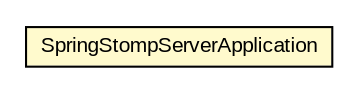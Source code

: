 #!/usr/local/bin/dot
#
# Class diagram 
# Generated by UMLGraph version R5_6-24-gf6e263 (http://www.umlgraph.org/)
#

digraph G {
	edge [fontname="arial",fontsize=10,labelfontname="arial",labelfontsize=10];
	node [fontname="arial",fontsize=10,shape=plaintext];
	nodesep=0.25;
	ranksep=0.5;
	// net.brabenetz.app.springstompserver.SpringStompServerApplication
	c16 [label=<<table title="net.brabenetz.app.springstompserver.SpringStompServerApplication" border="0" cellborder="1" cellspacing="0" cellpadding="2" port="p" bgcolor="lemonChiffon" href="./SpringStompServerApplication.html">
		<tr><td><table border="0" cellspacing="0" cellpadding="1">
<tr><td align="center" balign="center"> SpringStompServerApplication </td></tr>
		</table></td></tr>
		</table>>, URL="./SpringStompServerApplication.html", fontname="arial", fontcolor="black", fontsize=10.0];
}


